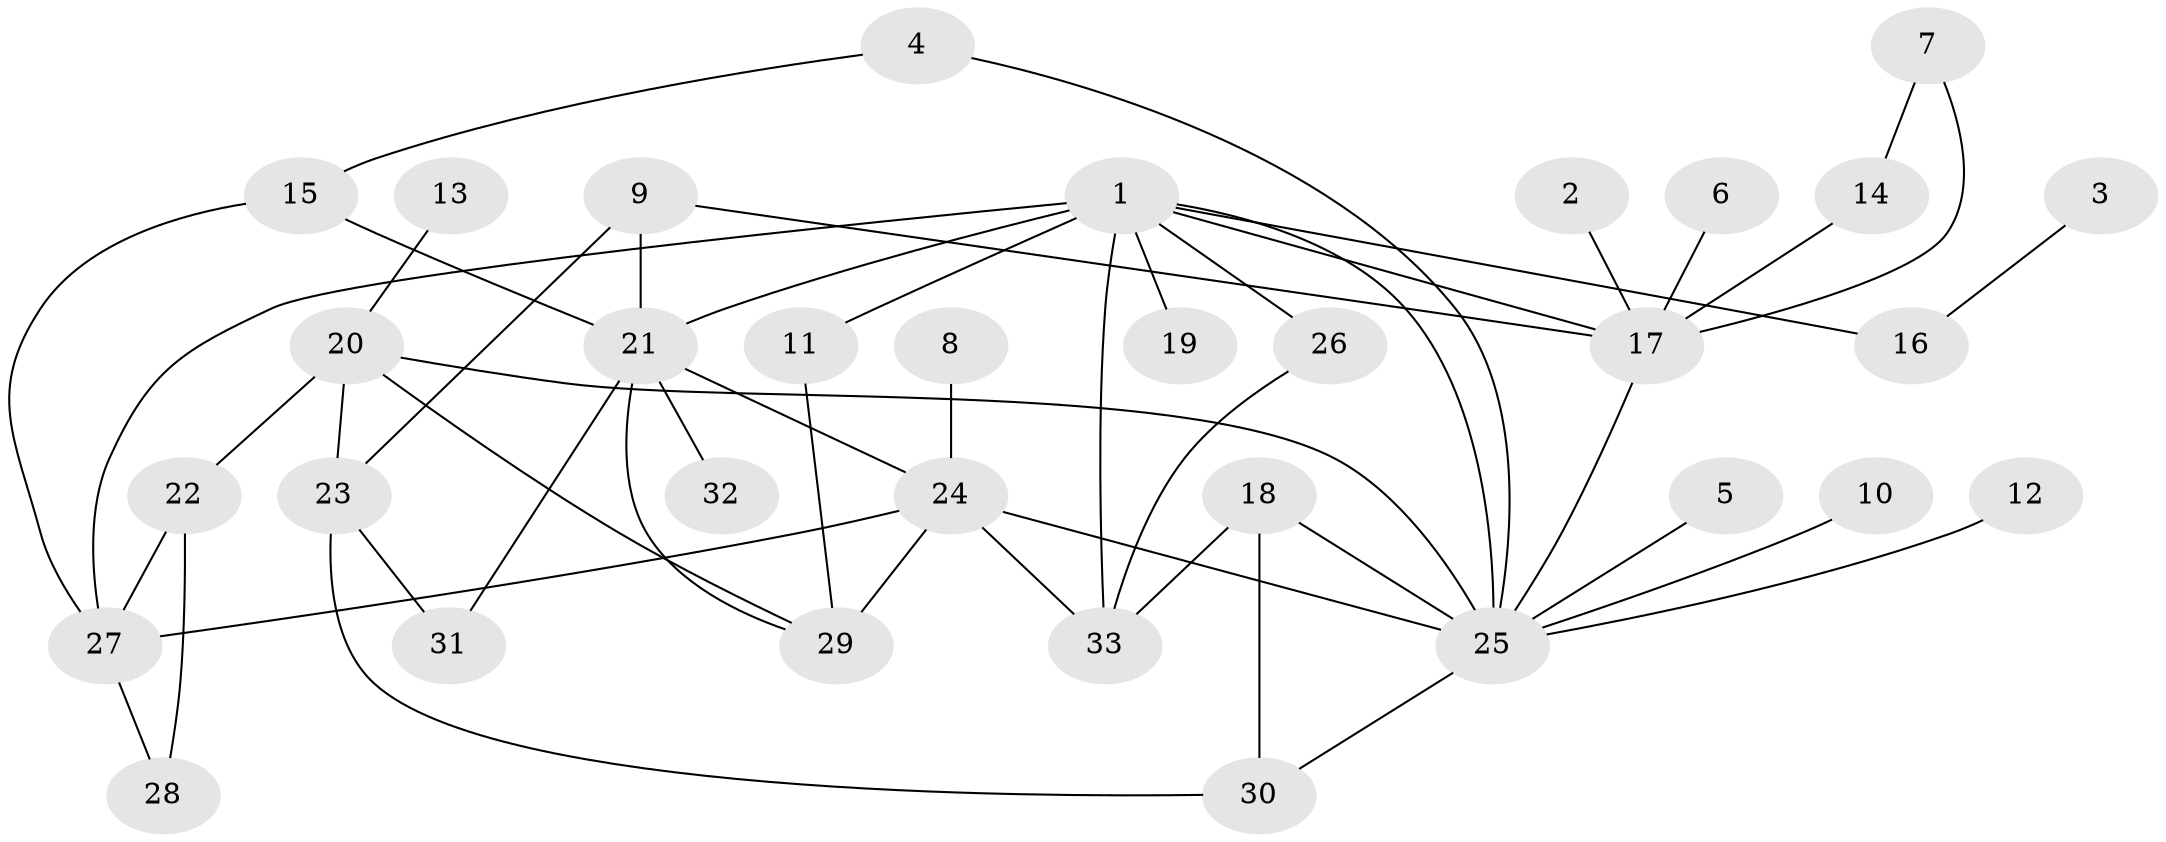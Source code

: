 // original degree distribution, {4: 0.13636363636363635, 7: 0.030303030303030304, 6: 0.045454545454545456, 3: 0.22727272727272727, 1: 0.21212121212121213, 2: 0.3333333333333333, 5: 0.015151515151515152}
// Generated by graph-tools (version 1.1) at 2025/25/03/09/25 03:25:33]
// undirected, 33 vertices, 51 edges
graph export_dot {
graph [start="1"]
  node [color=gray90,style=filled];
  1;
  2;
  3;
  4;
  5;
  6;
  7;
  8;
  9;
  10;
  11;
  12;
  13;
  14;
  15;
  16;
  17;
  18;
  19;
  20;
  21;
  22;
  23;
  24;
  25;
  26;
  27;
  28;
  29;
  30;
  31;
  32;
  33;
  1 -- 11 [weight=2.0];
  1 -- 16 [weight=1.0];
  1 -- 17 [weight=1.0];
  1 -- 19 [weight=1.0];
  1 -- 21 [weight=1.0];
  1 -- 25 [weight=1.0];
  1 -- 26 [weight=1.0];
  1 -- 27 [weight=1.0];
  1 -- 33 [weight=1.0];
  2 -- 17 [weight=1.0];
  3 -- 16 [weight=1.0];
  4 -- 15 [weight=1.0];
  4 -- 25 [weight=1.0];
  5 -- 25 [weight=1.0];
  6 -- 17 [weight=1.0];
  7 -- 14 [weight=1.0];
  7 -- 17 [weight=1.0];
  8 -- 24 [weight=1.0];
  9 -- 17 [weight=1.0];
  9 -- 21 [weight=1.0];
  9 -- 23 [weight=1.0];
  10 -- 25 [weight=1.0];
  11 -- 29 [weight=1.0];
  12 -- 25 [weight=1.0];
  13 -- 20 [weight=1.0];
  14 -- 17 [weight=1.0];
  15 -- 21 [weight=1.0];
  15 -- 27 [weight=1.0];
  17 -- 25 [weight=1.0];
  18 -- 25 [weight=1.0];
  18 -- 30 [weight=1.0];
  18 -- 33 [weight=1.0];
  20 -- 22 [weight=1.0];
  20 -- 23 [weight=2.0];
  20 -- 25 [weight=1.0];
  20 -- 29 [weight=1.0];
  21 -- 24 [weight=1.0];
  21 -- 29 [weight=1.0];
  21 -- 31 [weight=1.0];
  21 -- 32 [weight=1.0];
  22 -- 27 [weight=2.0];
  22 -- 28 [weight=1.0];
  23 -- 30 [weight=1.0];
  23 -- 31 [weight=1.0];
  24 -- 25 [weight=1.0];
  24 -- 27 [weight=1.0];
  24 -- 29 [weight=2.0];
  24 -- 33 [weight=1.0];
  25 -- 30 [weight=1.0];
  26 -- 33 [weight=1.0];
  27 -- 28 [weight=1.0];
}
